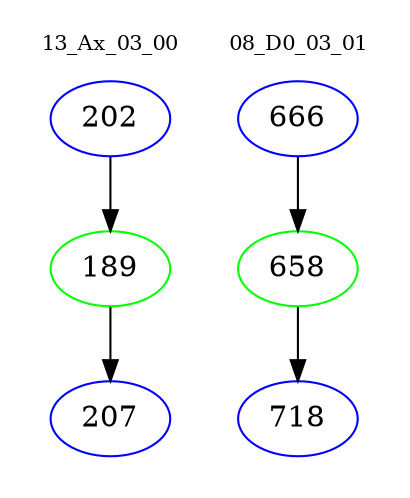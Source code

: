 digraph{
subgraph cluster_0 {
color = white
label = "13_Ax_03_00";
fontsize=10;
T0_202 [label="202", color="blue"]
T0_202 -> T0_189 [color="black"]
T0_189 [label="189", color="green"]
T0_189 -> T0_207 [color="black"]
T0_207 [label="207", color="blue"]
}
subgraph cluster_1 {
color = white
label = "08_D0_03_01";
fontsize=10;
T1_666 [label="666", color="blue"]
T1_666 -> T1_658 [color="black"]
T1_658 [label="658", color="green"]
T1_658 -> T1_718 [color="black"]
T1_718 [label="718", color="blue"]
}
}
